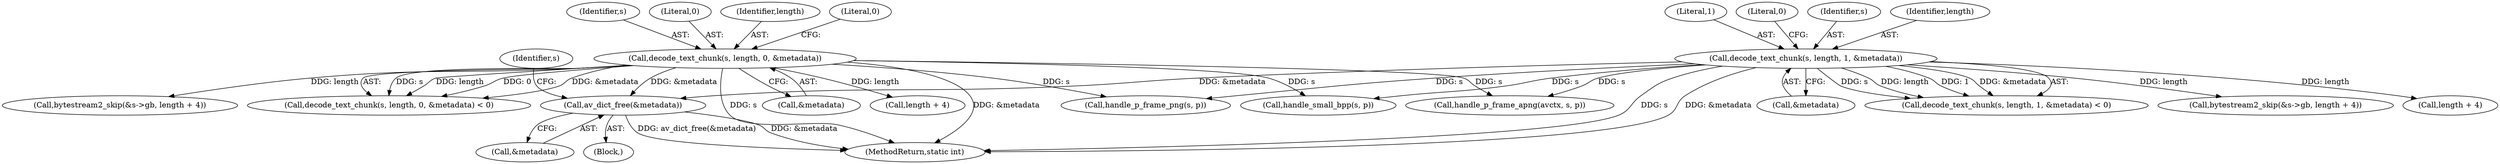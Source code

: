 digraph "0_FFmpeg_e477f09d0b3619f3d29173b2cd593e17e2d1978e@API" {
"1000809" [label="(Call,av_dict_free(&metadata))"];
"1000403" [label="(Call,decode_text_chunk(s, length, 0, &metadata))"];
"1000425" [label="(Call,decode_text_chunk(s, length, 1, &metadata))"];
"1000425" [label="(Call,decode_text_chunk(s, length, 1, &metadata))"];
"1000428" [label="(Literal,1)"];
"1000431" [label="(Literal,0)"];
"1000414" [label="(Call,bytestream2_skip(&s->gb, length + 4))"];
"1000815" [label="(Identifier,s)"];
"1000810" [label="(Call,&metadata)"];
"1000112" [label="(Block,)"];
"1000402" [label="(Call,decode_text_chunk(s, length, 0, &metadata) < 0)"];
"1000809" [label="(Call,av_dict_free(&metadata))"];
"1000429" [label="(Call,&metadata)"];
"1000424" [label="(Call,decode_text_chunk(s, length, 1, &metadata) < 0)"];
"1000764" [label="(Call,handle_p_frame_png(s, p))"];
"1000407" [label="(Call,&metadata)"];
"1000567" [label="(Call,handle_small_bpp(s, p))"];
"1000404" [label="(Identifier,s)"];
"1000419" [label="(Call,length + 4)"];
"1000780" [label="(Call,handle_p_frame_apng(avctx, s, p))"];
"1000436" [label="(Call,bytestream2_skip(&s->gb, length + 4))"];
"1000403" [label="(Call,decode_text_chunk(s, length, 0, &metadata))"];
"1000406" [label="(Literal,0)"];
"1000426" [label="(Identifier,s)"];
"1000405" [label="(Identifier,length)"];
"1000441" [label="(Call,length + 4)"];
"1000427" [label="(Identifier,length)"];
"1000828" [label="(MethodReturn,static int)"];
"1000409" [label="(Literal,0)"];
"1000809" -> "1000112"  [label="AST: "];
"1000809" -> "1000810"  [label="CFG: "];
"1000810" -> "1000809"  [label="AST: "];
"1000815" -> "1000809"  [label="CFG: "];
"1000809" -> "1000828"  [label="DDG: &metadata"];
"1000809" -> "1000828"  [label="DDG: av_dict_free(&metadata)"];
"1000403" -> "1000809"  [label="DDG: &metadata"];
"1000425" -> "1000809"  [label="DDG: &metadata"];
"1000403" -> "1000402"  [label="AST: "];
"1000403" -> "1000407"  [label="CFG: "];
"1000404" -> "1000403"  [label="AST: "];
"1000405" -> "1000403"  [label="AST: "];
"1000406" -> "1000403"  [label="AST: "];
"1000407" -> "1000403"  [label="AST: "];
"1000409" -> "1000403"  [label="CFG: "];
"1000403" -> "1000828"  [label="DDG: s"];
"1000403" -> "1000828"  [label="DDG: &metadata"];
"1000403" -> "1000402"  [label="DDG: s"];
"1000403" -> "1000402"  [label="DDG: length"];
"1000403" -> "1000402"  [label="DDG: 0"];
"1000403" -> "1000402"  [label="DDG: &metadata"];
"1000403" -> "1000414"  [label="DDG: length"];
"1000403" -> "1000419"  [label="DDG: length"];
"1000403" -> "1000567"  [label="DDG: s"];
"1000403" -> "1000764"  [label="DDG: s"];
"1000403" -> "1000780"  [label="DDG: s"];
"1000425" -> "1000424"  [label="AST: "];
"1000425" -> "1000429"  [label="CFG: "];
"1000426" -> "1000425"  [label="AST: "];
"1000427" -> "1000425"  [label="AST: "];
"1000428" -> "1000425"  [label="AST: "];
"1000429" -> "1000425"  [label="AST: "];
"1000431" -> "1000425"  [label="CFG: "];
"1000425" -> "1000828"  [label="DDG: s"];
"1000425" -> "1000828"  [label="DDG: &metadata"];
"1000425" -> "1000424"  [label="DDG: s"];
"1000425" -> "1000424"  [label="DDG: length"];
"1000425" -> "1000424"  [label="DDG: 1"];
"1000425" -> "1000424"  [label="DDG: &metadata"];
"1000425" -> "1000436"  [label="DDG: length"];
"1000425" -> "1000441"  [label="DDG: length"];
"1000425" -> "1000567"  [label="DDG: s"];
"1000425" -> "1000764"  [label="DDG: s"];
"1000425" -> "1000780"  [label="DDG: s"];
}
